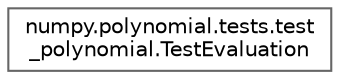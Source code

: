 digraph "Graphical Class Hierarchy"
{
 // LATEX_PDF_SIZE
  bgcolor="transparent";
  edge [fontname=Helvetica,fontsize=10,labelfontname=Helvetica,labelfontsize=10];
  node [fontname=Helvetica,fontsize=10,shape=box,height=0.2,width=0.4];
  rankdir="LR";
  Node0 [id="Node000000",label="numpy.polynomial.tests.test\l_polynomial.TestEvaluation",height=0.2,width=0.4,color="grey40", fillcolor="white", style="filled",URL="$d0/d4a/classnumpy_1_1polynomial_1_1tests_1_1test__polynomial_1_1TestEvaluation.html",tooltip=" "];
}
